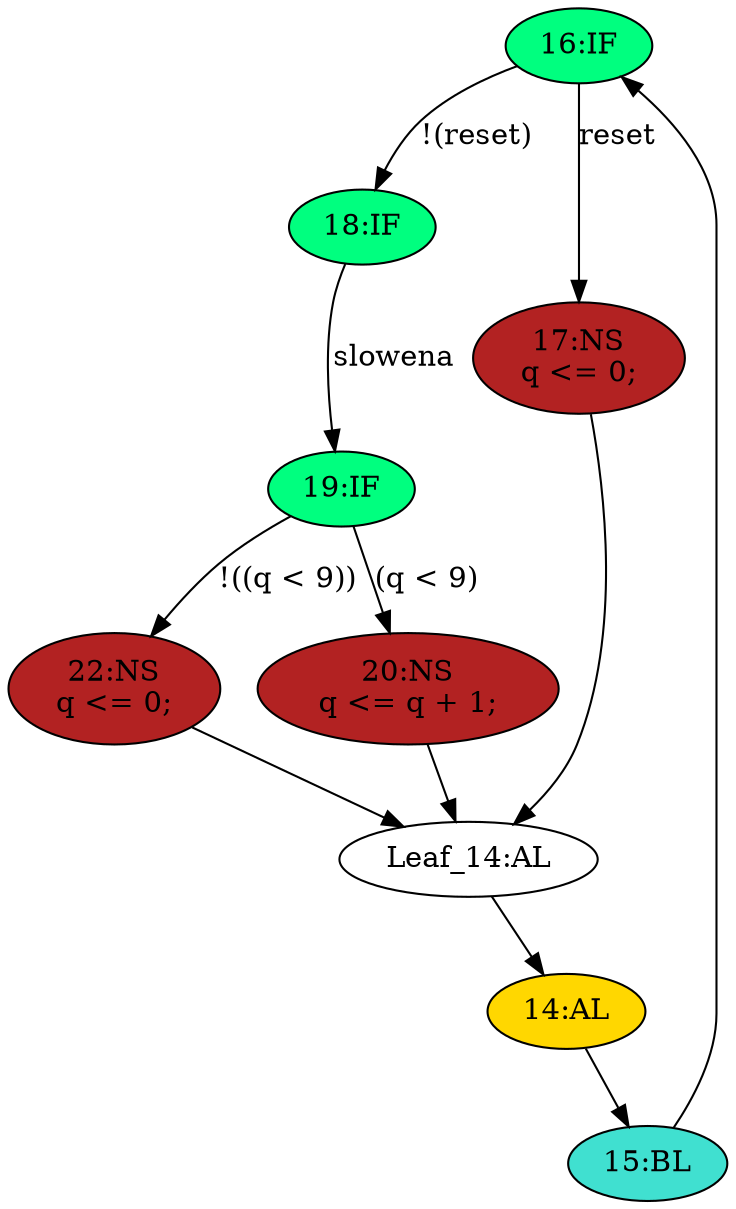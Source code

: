 strict digraph "compose( ,  )" {
	node [label="\N"];
	"16:IF"	[ast="<pyverilog.vparser.ast.IfStatement object at 0x7f1c497f7390>",
		fillcolor=springgreen,
		label="16:IF",
		statements="[]",
		style=filled,
		typ=IfStatement];
	"18:IF"	[ast="<pyverilog.vparser.ast.IfStatement object at 0x7f1c497e4790>",
		fillcolor=springgreen,
		label="18:IF",
		statements="[]",
		style=filled,
		typ=IfStatement];
	"16:IF" -> "18:IF"	[cond="['reset']",
		label="!(reset)",
		lineno=16];
	"17:NS"	[ast="<pyverilog.vparser.ast.NonblockingSubstitution object at 0x7f1c49796910>",
		fillcolor=firebrick,
		label="17:NS
q <= 0;",
		statements="[<pyverilog.vparser.ast.NonblockingSubstitution object at 0x7f1c49796910>]",
		style=filled,
		typ=NonblockingSubstitution];
	"16:IF" -> "17:NS"	[cond="['reset']",
		label=reset,
		lineno=16];
	"15:BL"	[ast="<pyverilog.vparser.ast.Block object at 0x7f1c49ab50d0>",
		fillcolor=turquoise,
		label="15:BL",
		statements="[]",
		style=filled,
		typ=Block];
	"15:BL" -> "16:IF"	[cond="[]",
		lineno=None];
	"19:IF"	[ast="<pyverilog.vparser.ast.IfStatement object at 0x7f1c4978ecd0>",
		fillcolor=springgreen,
		label="19:IF",
		statements="[]",
		style=filled,
		typ=IfStatement];
	"18:IF" -> "19:IF"	[cond="['slowena']",
		label=slowena,
		lineno=18];
	"22:NS"	[ast="<pyverilog.vparser.ast.NonblockingSubstitution object at 0x7f1c497f2650>",
		fillcolor=firebrick,
		label="22:NS
q <= 0;",
		statements="[<pyverilog.vparser.ast.NonblockingSubstitution object at 0x7f1c497f2650>]",
		style=filled,
		typ=NonblockingSubstitution];
	"19:IF" -> "22:NS"	[cond="['q']",
		label="!((q < 9))",
		lineno=19];
	"20:NS"	[ast="<pyverilog.vparser.ast.NonblockingSubstitution object at 0x7f1c4978ebd0>",
		fillcolor=firebrick,
		label="20:NS
q <= q + 1;",
		statements="[<pyverilog.vparser.ast.NonblockingSubstitution object at 0x7f1c4978ebd0>]",
		style=filled,
		typ=NonblockingSubstitution];
	"19:IF" -> "20:NS"	[cond="['q']",
		label="(q < 9)",
		lineno=19];
	"14:AL"	[ast="<pyverilog.vparser.ast.Always object at 0x7f1c49ab5390>",
		clk_sens=True,
		fillcolor=gold,
		label="14:AL",
		sens="['clk']",
		statements="[]",
		style=filled,
		typ=Always,
		use_var="['q', 'reset', 'slowena']"];
	"14:AL" -> "15:BL"	[cond="[]",
		lineno=None];
	"Leaf_14:AL"	[def_var="['q']",
		label="Leaf_14:AL"];
	"17:NS" -> "Leaf_14:AL"	[cond="[]",
		lineno=None];
	"22:NS" -> "Leaf_14:AL"	[cond="[]",
		lineno=None];
	"20:NS" -> "Leaf_14:AL"	[cond="[]",
		lineno=None];
	"Leaf_14:AL" -> "14:AL";
}
